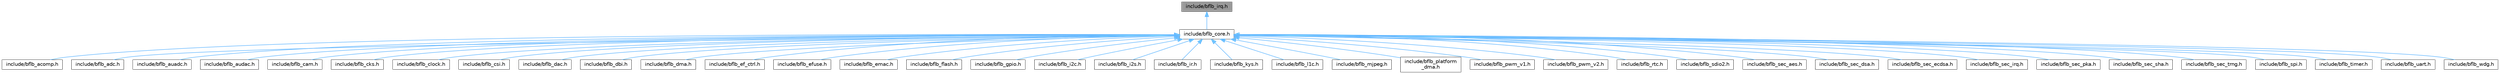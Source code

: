 digraph "include/bflb_irq.h"
{
 // LATEX_PDF_SIZE
  bgcolor="transparent";
  edge [fontname=Helvetica,fontsize=10,labelfontname=Helvetica,labelfontsize=10];
  node [fontname=Helvetica,fontsize=10,shape=box,height=0.2,width=0.4];
  Node1 [label="include/bflb_irq.h",height=0.2,width=0.4,color="gray40", fillcolor="grey60", style="filled", fontcolor="black",tooltip=" "];
  Node1 -> Node2 [dir="back",color="steelblue1",style="solid"];
  Node2 [label="include/bflb_core.h",height=0.2,width=0.4,color="grey40", fillcolor="white", style="filled",URL="$bflb__core_8h.html",tooltip=" "];
  Node2 -> Node3 [dir="back",color="steelblue1",style="solid"];
  Node3 [label="include/bflb_acomp.h",height=0.2,width=0.4,color="grey40", fillcolor="white", style="filled",URL="$bflb__acomp_8h.html",tooltip=" "];
  Node2 -> Node4 [dir="back",color="steelblue1",style="solid"];
  Node4 [label="include/bflb_adc.h",height=0.2,width=0.4,color="grey40", fillcolor="white", style="filled",URL="$bflb__adc_8h.html",tooltip=" "];
  Node2 -> Node5 [dir="back",color="steelblue1",style="solid"];
  Node5 [label="include/bflb_auadc.h",height=0.2,width=0.4,color="grey40", fillcolor="white", style="filled",URL="$bflb__auadc_8h.html",tooltip=" "];
  Node2 -> Node6 [dir="back",color="steelblue1",style="solid"];
  Node6 [label="include/bflb_audac.h",height=0.2,width=0.4,color="grey40", fillcolor="white", style="filled",URL="$bflb__audac_8h.html",tooltip=" "];
  Node2 -> Node7 [dir="back",color="steelblue1",style="solid"];
  Node7 [label="include/bflb_cam.h",height=0.2,width=0.4,color="grey40", fillcolor="white", style="filled",URL="$bflb__cam_8h.html",tooltip=" "];
  Node2 -> Node8 [dir="back",color="steelblue1",style="solid"];
  Node8 [label="include/bflb_cks.h",height=0.2,width=0.4,color="grey40", fillcolor="white", style="filled",URL="$bflb__cks_8h.html",tooltip=" "];
  Node2 -> Node9 [dir="back",color="steelblue1",style="solid"];
  Node9 [label="include/bflb_clock.h",height=0.2,width=0.4,color="grey40", fillcolor="white", style="filled",URL="$bflb__clock_8h.html",tooltip=" "];
  Node2 -> Node10 [dir="back",color="steelblue1",style="solid"];
  Node10 [label="include/bflb_csi.h",height=0.2,width=0.4,color="grey40", fillcolor="white", style="filled",URL="$bflb__csi_8h.html",tooltip=" "];
  Node2 -> Node11 [dir="back",color="steelblue1",style="solid"];
  Node11 [label="include/bflb_dac.h",height=0.2,width=0.4,color="grey40", fillcolor="white", style="filled",URL="$bflb__dac_8h.html",tooltip=" "];
  Node2 -> Node12 [dir="back",color="steelblue1",style="solid"];
  Node12 [label="include/bflb_dbi.h",height=0.2,width=0.4,color="grey40", fillcolor="white", style="filled",URL="$bflb__dbi_8h.html",tooltip=" "];
  Node2 -> Node13 [dir="back",color="steelblue1",style="solid"];
  Node13 [label="include/bflb_dma.h",height=0.2,width=0.4,color="grey40", fillcolor="white", style="filled",URL="$bflb__dma_8h.html",tooltip=" "];
  Node2 -> Node14 [dir="back",color="steelblue1",style="solid"];
  Node14 [label="include/bflb_ef_ctrl.h",height=0.2,width=0.4,color="grey40", fillcolor="white", style="filled",URL="$bflb__ef__ctrl_8h.html",tooltip=" "];
  Node2 -> Node15 [dir="back",color="steelblue1",style="solid"];
  Node15 [label="include/bflb_efuse.h",height=0.2,width=0.4,color="grey40", fillcolor="white", style="filled",URL="$bflb__efuse_8h.html",tooltip=" "];
  Node2 -> Node16 [dir="back",color="steelblue1",style="solid"];
  Node16 [label="include/bflb_emac.h",height=0.2,width=0.4,color="grey40", fillcolor="white", style="filled",URL="$bflb__emac_8h.html",tooltip=" "];
  Node2 -> Node17 [dir="back",color="steelblue1",style="solid"];
  Node17 [label="include/bflb_flash.h",height=0.2,width=0.4,color="grey40", fillcolor="white", style="filled",URL="$bflb__flash_8h.html",tooltip=" "];
  Node2 -> Node18 [dir="back",color="steelblue1",style="solid"];
  Node18 [label="include/bflb_gpio.h",height=0.2,width=0.4,color="grey40", fillcolor="white", style="filled",URL="$bflb__gpio_8h.html",tooltip=" "];
  Node2 -> Node19 [dir="back",color="steelblue1",style="solid"];
  Node19 [label="include/bflb_i2c.h",height=0.2,width=0.4,color="grey40", fillcolor="white", style="filled",URL="$bflb__i2c_8h.html",tooltip=" "];
  Node2 -> Node20 [dir="back",color="steelblue1",style="solid"];
  Node20 [label="include/bflb_i2s.h",height=0.2,width=0.4,color="grey40", fillcolor="white", style="filled",URL="$bflb__i2s_8h.html",tooltip=" "];
  Node2 -> Node21 [dir="back",color="steelblue1",style="solid"];
  Node21 [label="include/bflb_ir.h",height=0.2,width=0.4,color="grey40", fillcolor="white", style="filled",URL="$bflb__ir_8h.html",tooltip=" "];
  Node2 -> Node22 [dir="back",color="steelblue1",style="solid"];
  Node22 [label="include/bflb_kys.h",height=0.2,width=0.4,color="grey40", fillcolor="white", style="filled",URL="$bflb__kys_8h.html",tooltip=" "];
  Node2 -> Node23 [dir="back",color="steelblue1",style="solid"];
  Node23 [label="include/bflb_l1c.h",height=0.2,width=0.4,color="grey40", fillcolor="white", style="filled",URL="$bflb__l1c_8h.html",tooltip=" "];
  Node2 -> Node24 [dir="back",color="steelblue1",style="solid"];
  Node24 [label="include/bflb_mjpeg.h",height=0.2,width=0.4,color="grey40", fillcolor="white", style="filled",URL="$bflb__mjpeg_8h.html",tooltip=" "];
  Node2 -> Node25 [dir="back",color="steelblue1",style="solid"];
  Node25 [label="include/bflb_platform\l_dma.h",height=0.2,width=0.4,color="grey40", fillcolor="white", style="filled",URL="$bflb__platform__dma_8h.html",tooltip=" "];
  Node2 -> Node26 [dir="back",color="steelblue1",style="solid"];
  Node26 [label="include/bflb_pwm_v1.h",height=0.2,width=0.4,color="grey40", fillcolor="white", style="filled",URL="$bflb__pwm__v1_8h.html",tooltip=" "];
  Node2 -> Node27 [dir="back",color="steelblue1",style="solid"];
  Node27 [label="include/bflb_pwm_v2.h",height=0.2,width=0.4,color="grey40", fillcolor="white", style="filled",URL="$bflb__pwm__v2_8h.html",tooltip=" "];
  Node2 -> Node28 [dir="back",color="steelblue1",style="solid"];
  Node28 [label="include/bflb_rtc.h",height=0.2,width=0.4,color="grey40", fillcolor="white", style="filled",URL="$bflb__rtc_8h.html",tooltip=" "];
  Node2 -> Node29 [dir="back",color="steelblue1",style="solid"];
  Node29 [label="include/bflb_sdio2.h",height=0.2,width=0.4,color="grey40", fillcolor="white", style="filled",URL="$bflb__sdio2_8h.html",tooltip="This file is the low hardware abstraction layer file"];
  Node2 -> Node30 [dir="back",color="steelblue1",style="solid"];
  Node30 [label="include/bflb_sec_aes.h",height=0.2,width=0.4,color="grey40", fillcolor="white", style="filled",URL="$bflb__sec__aes_8h.html",tooltip=" "];
  Node2 -> Node31 [dir="back",color="steelblue1",style="solid"];
  Node31 [label="include/bflb_sec_dsa.h",height=0.2,width=0.4,color="grey40", fillcolor="white", style="filled",URL="$bflb__sec__dsa_8h.html",tooltip=" "];
  Node2 -> Node32 [dir="back",color="steelblue1",style="solid"];
  Node32 [label="include/bflb_sec_ecdsa.h",height=0.2,width=0.4,color="grey40", fillcolor="white", style="filled",URL="$bflb__sec__ecdsa_8h.html",tooltip=" "];
  Node2 -> Node33 [dir="back",color="steelblue1",style="solid"];
  Node33 [label="include/bflb_sec_irq.h",height=0.2,width=0.4,color="grey40", fillcolor="white", style="filled",URL="$bflb__sec__irq_8h.html",tooltip=" "];
  Node2 -> Node34 [dir="back",color="steelblue1",style="solid"];
  Node34 [label="include/bflb_sec_pka.h",height=0.2,width=0.4,color="grey40", fillcolor="white", style="filled",URL="$bflb__sec__pka_8h.html",tooltip=" "];
  Node2 -> Node35 [dir="back",color="steelblue1",style="solid"];
  Node35 [label="include/bflb_sec_sha.h",height=0.2,width=0.4,color="grey40", fillcolor="white", style="filled",URL="$bflb__sec__sha_8h.html",tooltip=" "];
  Node2 -> Node36 [dir="back",color="steelblue1",style="solid"];
  Node36 [label="include/bflb_sec_trng.h",height=0.2,width=0.4,color="grey40", fillcolor="white", style="filled",URL="$bflb__sec__trng_8h.html",tooltip=" "];
  Node2 -> Node37 [dir="back",color="steelblue1",style="solid"];
  Node37 [label="include/bflb_spi.h",height=0.2,width=0.4,color="grey40", fillcolor="white", style="filled",URL="$bflb__spi_8h.html",tooltip=" "];
  Node2 -> Node38 [dir="back",color="steelblue1",style="solid"];
  Node38 [label="include/bflb_timer.h",height=0.2,width=0.4,color="grey40", fillcolor="white", style="filled",URL="$bflb__timer_8h.html",tooltip=" "];
  Node2 -> Node39 [dir="back",color="steelblue1",style="solid"];
  Node39 [label="include/bflb_uart.h",height=0.2,width=0.4,color="grey40", fillcolor="white", style="filled",URL="$bflb__uart_8h.html",tooltip=" "];
  Node2 -> Node40 [dir="back",color="steelblue1",style="solid"];
  Node40 [label="include/bflb_wdg.h",height=0.2,width=0.4,color="grey40", fillcolor="white", style="filled",URL="$bflb__wdg_8h.html",tooltip=" "];
}
